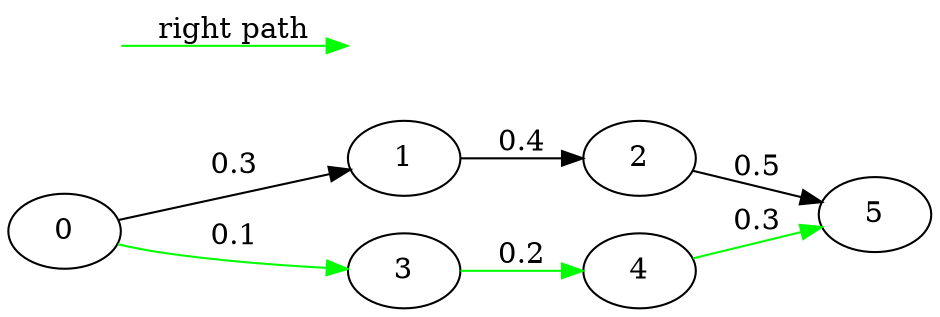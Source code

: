 digraph {
	rankdir="LR";  // horizontal layout
	0 -> 1 [label=0.3];
	1 -> 2 [label=0.4];
	2 -> 5 [label=0.5];

	0 -> 3 [label=0.1, color=green];
	3 -> 4 [label=0.2, color=green];
	4 -> 5 [label=0.3, color=green];

	subgraph {
		label = "Legend"
		a [style=invis];
        b [style=invis];
		shape = "rectangle"
		a -> b [color=green, label="right path"];
	}
}
